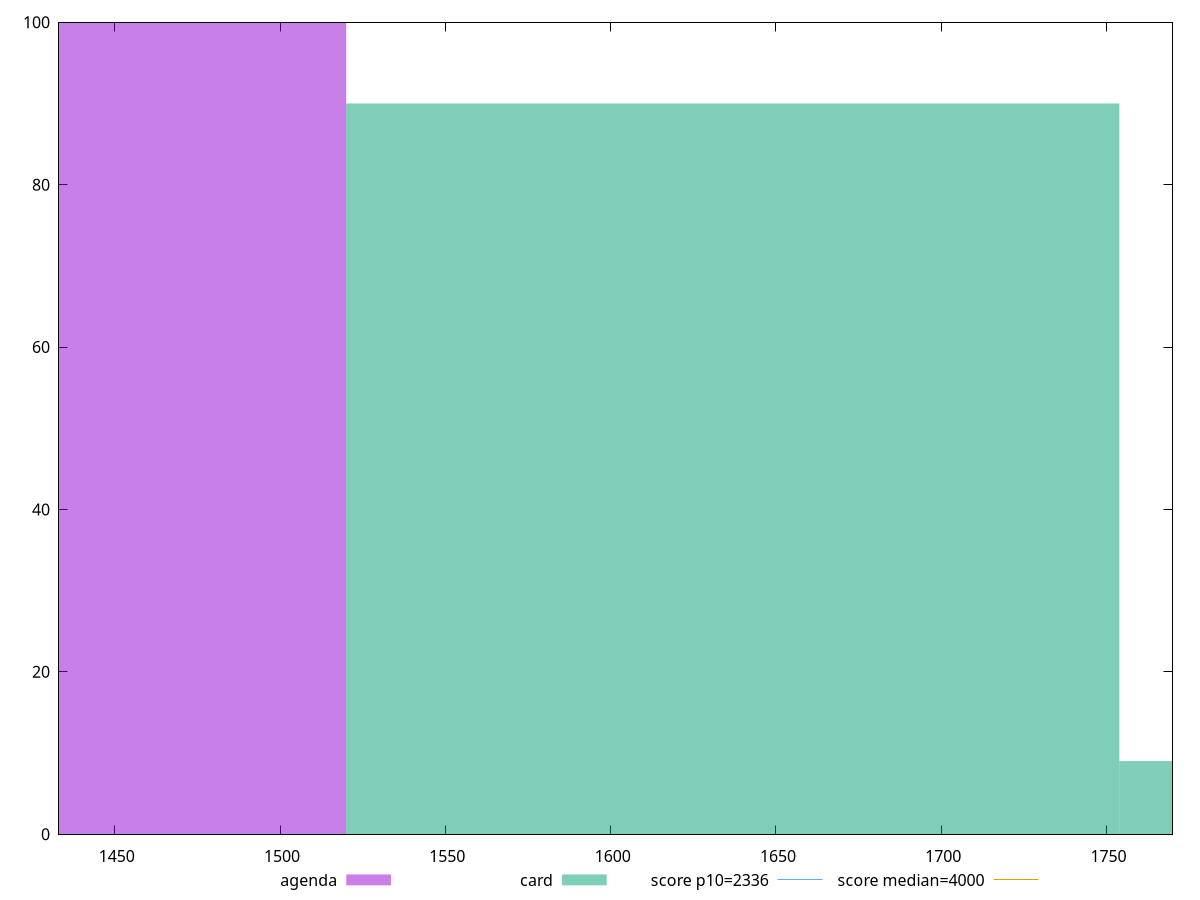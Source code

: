 reset

$agenda <<EOF
1403.092757259073 100
EOF

$card <<EOF
1636.9415501355854 90
1870.7903430120975 9
EOF

set key outside below
set boxwidth 233.8487928765122
set xrange [1433.139:1769.9472]
set yrange [0:100]
set trange [0:100]
set style fill transparent solid 0.5 noborder

set parametric
set terminal svg size 640, 500 enhanced background rgb 'white'
set output "reports/report_00030_2021-02-24T20-42-31.540Z/first-contentful-paint/comparison/histogram/1_vs_2.svg"

plot $agenda title "agenda" with boxes, \
     $card title "card" with boxes, \
     2336,t title "score p10=2336", \
     4000,t title "score median=4000"

reset
